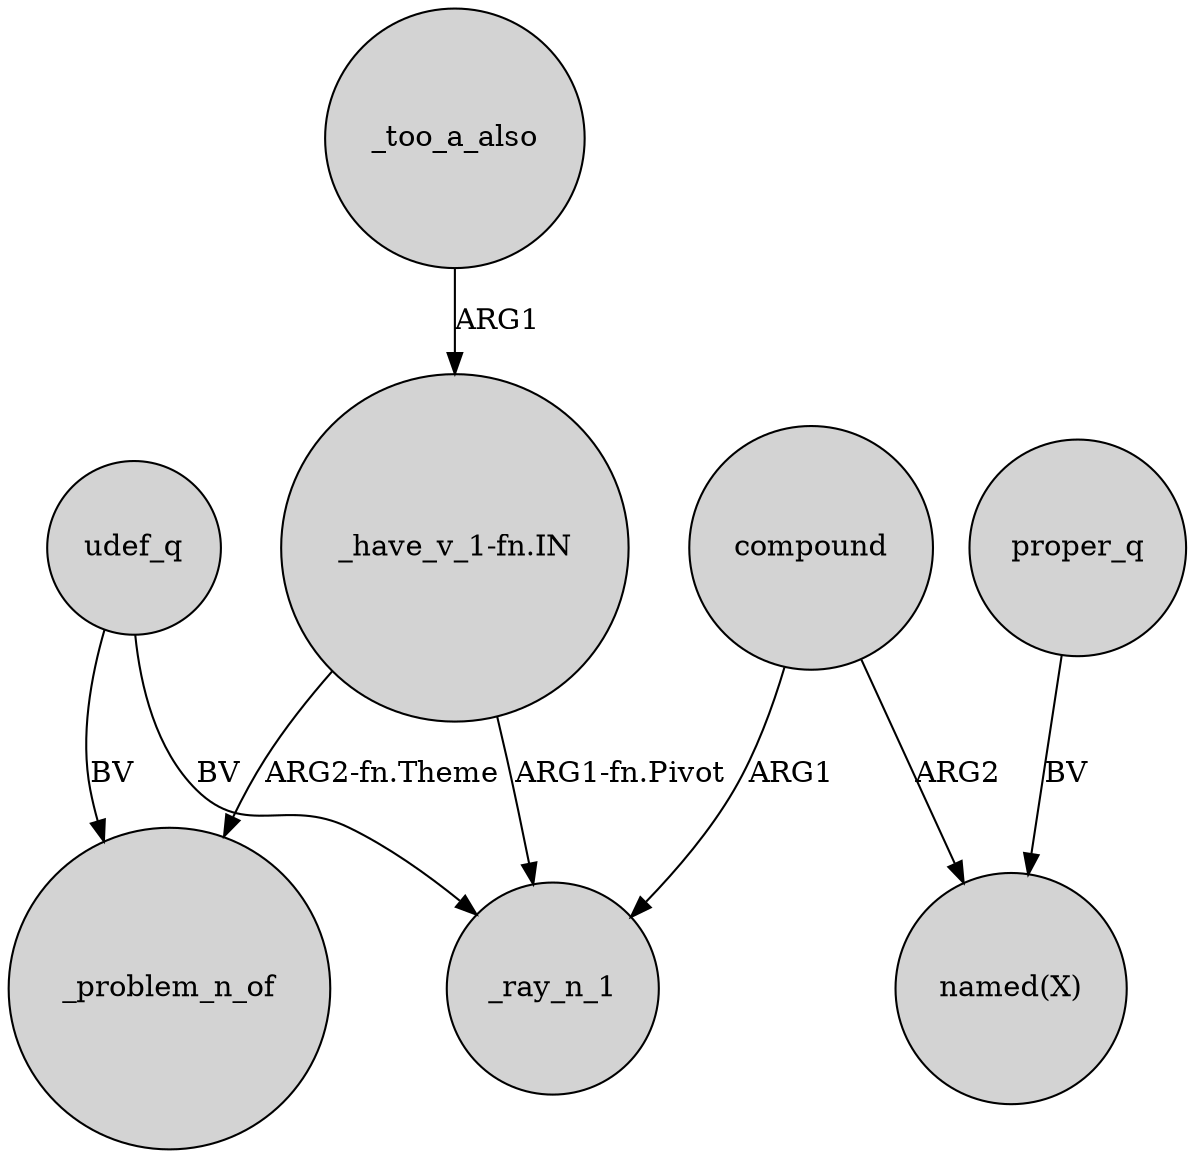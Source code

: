 digraph {
	node [shape=circle style=filled]
	_too_a_also -> "_have_v_1-fn.IN" [label=ARG1]
	udef_q -> _ray_n_1 [label=BV]
	proper_q -> "named(X)" [label=BV]
	udef_q -> _problem_n_of [label=BV]
	"_have_v_1-fn.IN" -> _ray_n_1 [label="ARG1-fn.Pivot"]
	compound -> _ray_n_1 [label=ARG1]
	"_have_v_1-fn.IN" -> _problem_n_of [label="ARG2-fn.Theme"]
	compound -> "named(X)" [label=ARG2]
}
